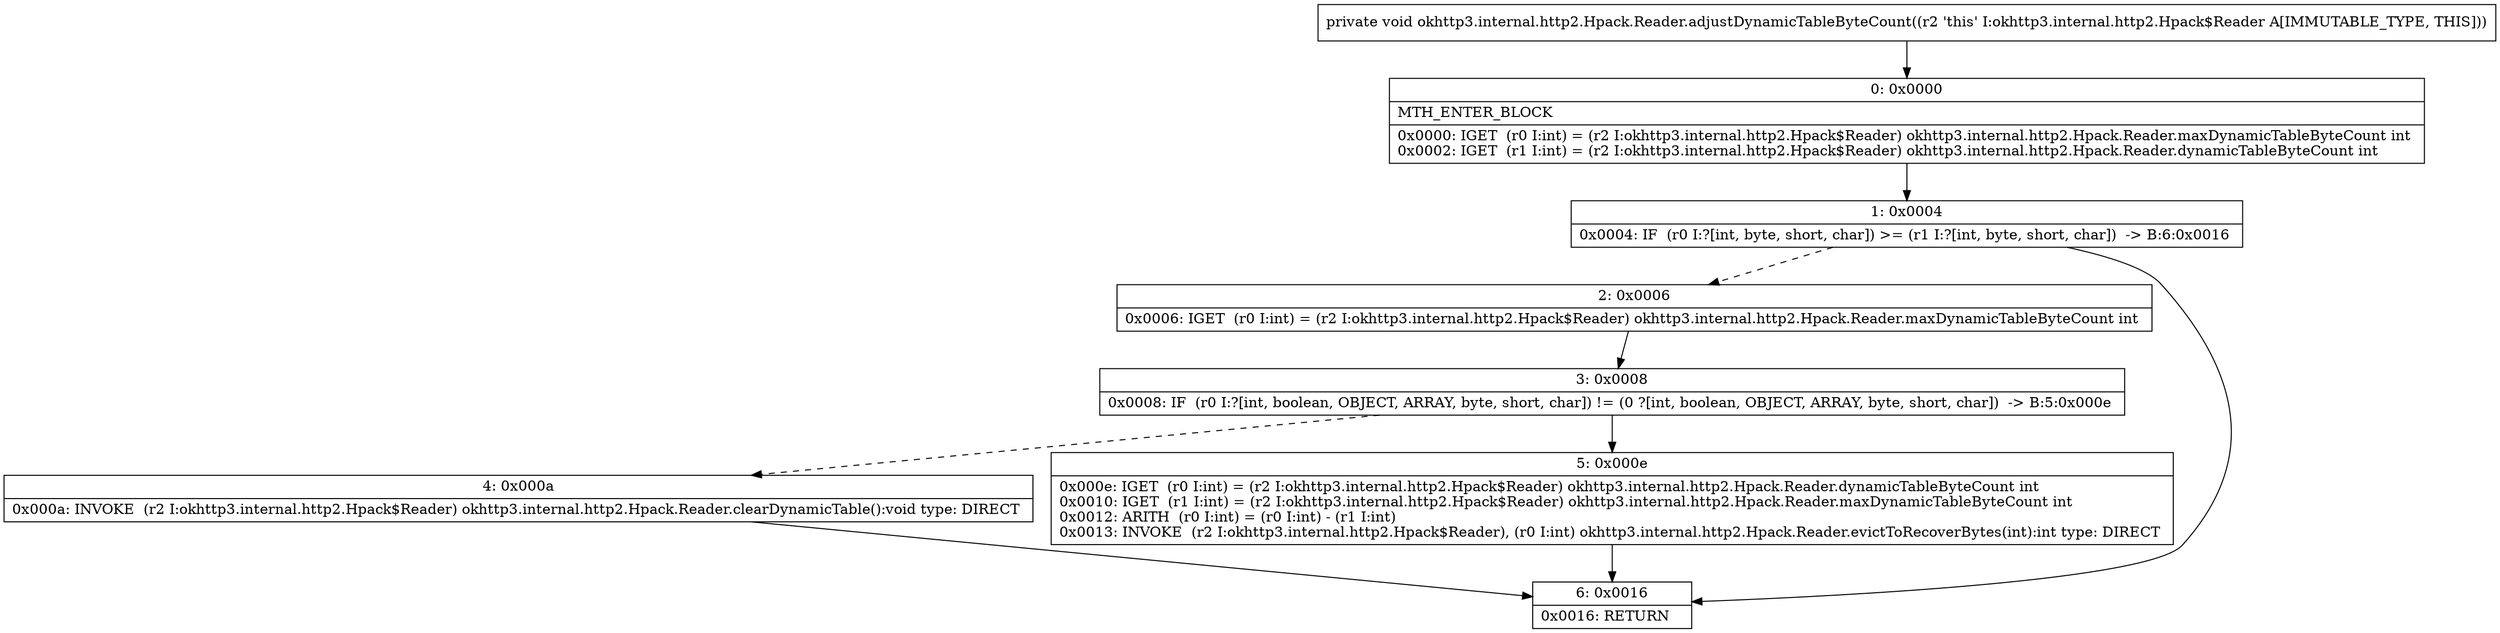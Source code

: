 digraph "CFG forokhttp3.internal.http2.Hpack.Reader.adjustDynamicTableByteCount()V" {
Node_0 [shape=record,label="{0\:\ 0x0000|MTH_ENTER_BLOCK\l|0x0000: IGET  (r0 I:int) = (r2 I:okhttp3.internal.http2.Hpack$Reader) okhttp3.internal.http2.Hpack.Reader.maxDynamicTableByteCount int \l0x0002: IGET  (r1 I:int) = (r2 I:okhttp3.internal.http2.Hpack$Reader) okhttp3.internal.http2.Hpack.Reader.dynamicTableByteCount int \l}"];
Node_1 [shape=record,label="{1\:\ 0x0004|0x0004: IF  (r0 I:?[int, byte, short, char]) \>= (r1 I:?[int, byte, short, char])  \-\> B:6:0x0016 \l}"];
Node_2 [shape=record,label="{2\:\ 0x0006|0x0006: IGET  (r0 I:int) = (r2 I:okhttp3.internal.http2.Hpack$Reader) okhttp3.internal.http2.Hpack.Reader.maxDynamicTableByteCount int \l}"];
Node_3 [shape=record,label="{3\:\ 0x0008|0x0008: IF  (r0 I:?[int, boolean, OBJECT, ARRAY, byte, short, char]) != (0 ?[int, boolean, OBJECT, ARRAY, byte, short, char])  \-\> B:5:0x000e \l}"];
Node_4 [shape=record,label="{4\:\ 0x000a|0x000a: INVOKE  (r2 I:okhttp3.internal.http2.Hpack$Reader) okhttp3.internal.http2.Hpack.Reader.clearDynamicTable():void type: DIRECT \l}"];
Node_5 [shape=record,label="{5\:\ 0x000e|0x000e: IGET  (r0 I:int) = (r2 I:okhttp3.internal.http2.Hpack$Reader) okhttp3.internal.http2.Hpack.Reader.dynamicTableByteCount int \l0x0010: IGET  (r1 I:int) = (r2 I:okhttp3.internal.http2.Hpack$Reader) okhttp3.internal.http2.Hpack.Reader.maxDynamicTableByteCount int \l0x0012: ARITH  (r0 I:int) = (r0 I:int) \- (r1 I:int) \l0x0013: INVOKE  (r2 I:okhttp3.internal.http2.Hpack$Reader), (r0 I:int) okhttp3.internal.http2.Hpack.Reader.evictToRecoverBytes(int):int type: DIRECT \l}"];
Node_6 [shape=record,label="{6\:\ 0x0016|0x0016: RETURN   \l}"];
MethodNode[shape=record,label="{private void okhttp3.internal.http2.Hpack.Reader.adjustDynamicTableByteCount((r2 'this' I:okhttp3.internal.http2.Hpack$Reader A[IMMUTABLE_TYPE, THIS])) }"];
MethodNode -> Node_0;
Node_0 -> Node_1;
Node_1 -> Node_2[style=dashed];
Node_1 -> Node_6;
Node_2 -> Node_3;
Node_3 -> Node_4[style=dashed];
Node_3 -> Node_5;
Node_4 -> Node_6;
Node_5 -> Node_6;
}

